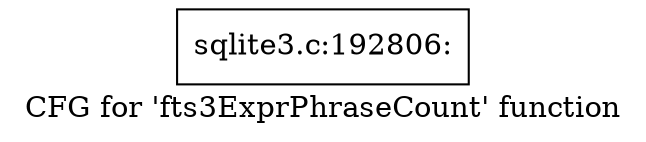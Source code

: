 digraph "CFG for 'fts3ExprPhraseCount' function" {
	label="CFG for 'fts3ExprPhraseCount' function";

	Node0x55c0fb330cb0 [shape=record,label="{sqlite3.c:192806:}"];
}
